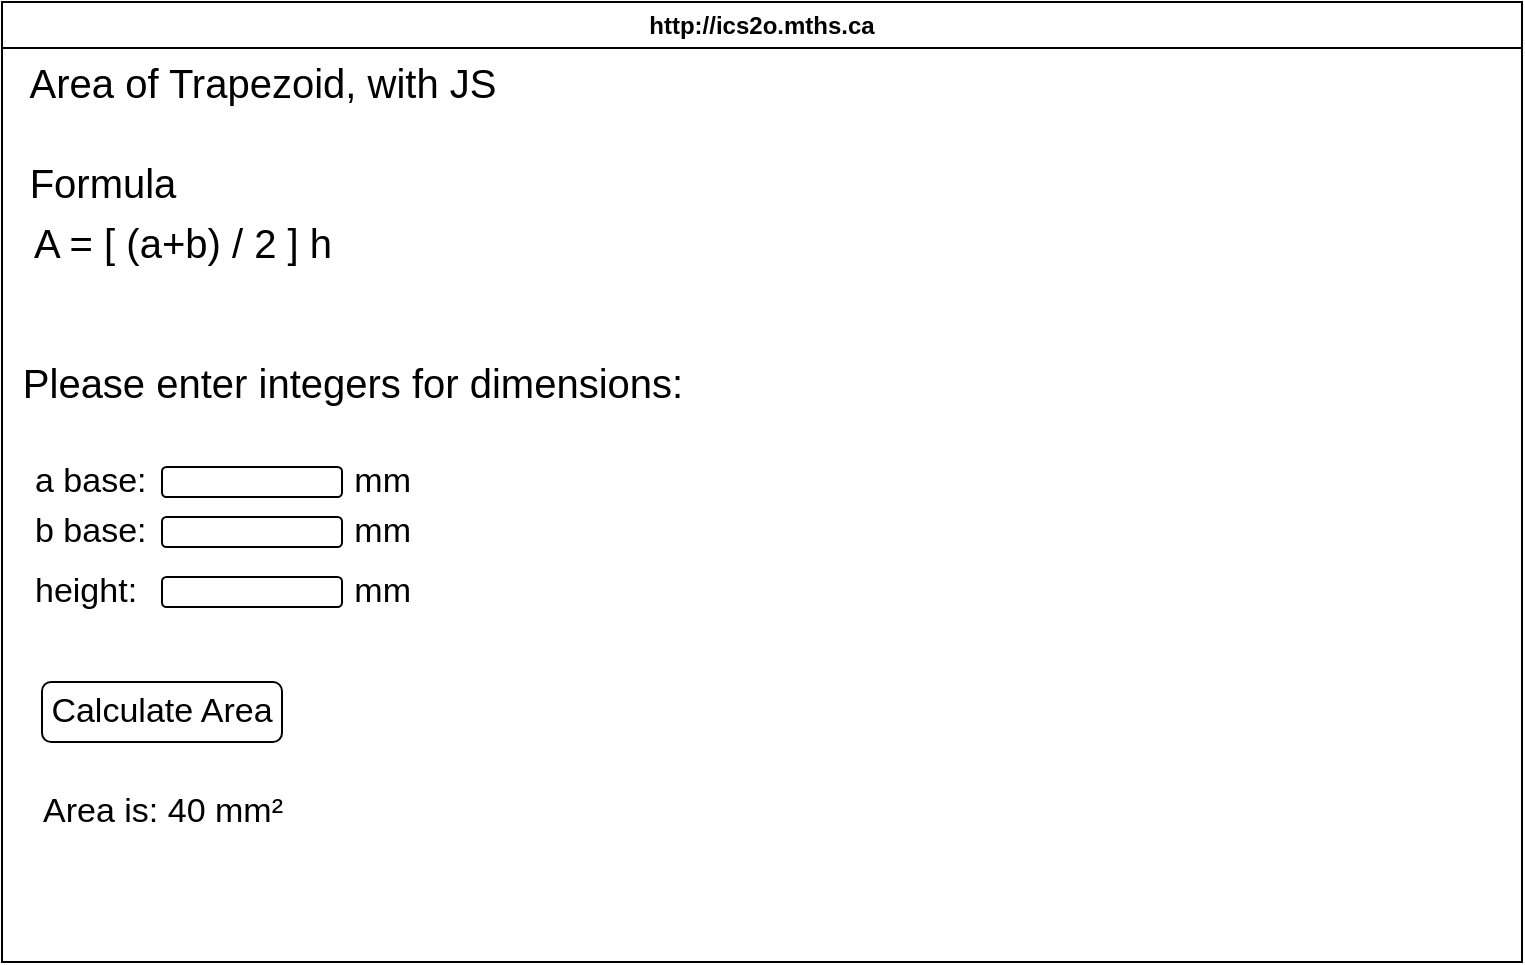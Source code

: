 <mxfile>
    <diagram id="HIP3nbAZw_EuaXWnEj3U" name="Page-1">
        <mxGraphModel dx="606" dy="512" grid="1" gridSize="10" guides="1" tooltips="1" connect="1" arrows="1" fold="1" page="1" pageScale="1" pageWidth="850" pageHeight="1100" math="0" shadow="0">
            <root>
                <mxCell id="0"/>
                <mxCell id="1" parent="0"/>
                <mxCell id="7" value="http://ics2o.mths.ca" style="swimlane;whiteSpace=wrap;html=1;align=center;" parent="1" vertex="1">
                    <mxGeometry x="50" y="40" width="760" height="480" as="geometry"/>
                </mxCell>
                <mxCell id="9" value="Area of Trapezoid, with JS" style="text;html=1;align=center;verticalAlign=middle;resizable=0;points=[];autosize=1;strokeColor=none;fillColor=none;fontStyle=0;fontSize=20;" vertex="1" parent="7">
                    <mxGeometry y="20" width="260" height="40" as="geometry"/>
                </mxCell>
                <mxCell id="10" value="Formula" style="text;html=1;align=center;verticalAlign=middle;resizable=0;points=[];autosize=1;strokeColor=none;fillColor=none;fontSize=20;" vertex="1" parent="7">
                    <mxGeometry y="70" width="100" height="40" as="geometry"/>
                </mxCell>
                <mxCell id="11" value="A = [ (a+b) / 2 ] h" style="text;html=1;align=center;verticalAlign=middle;resizable=0;points=[];autosize=1;strokeColor=none;fillColor=none;fontSize=20;" vertex="1" parent="7">
                    <mxGeometry y="100" width="180" height="40" as="geometry"/>
                </mxCell>
                <mxCell id="12" value="Please enter integers for dimensions:" style="text;html=1;align=center;verticalAlign=middle;resizable=0;points=[];autosize=1;strokeColor=none;fillColor=none;fontSize=20;" vertex="1" parent="7">
                    <mxGeometry y="170" width="350" height="40" as="geometry"/>
                </mxCell>
                <mxCell id="13" value="a base:&amp;nbsp; &amp;nbsp; &amp;nbsp; &amp;nbsp; &amp;nbsp; &amp;nbsp; &amp;nbsp; &amp;nbsp; &amp;nbsp; &amp;nbsp; &amp;nbsp; mm" style="text;html=1;align=center;verticalAlign=middle;resizable=0;points=[];autosize=1;strokeColor=none;fillColor=none;fontSize=17;" vertex="1" parent="7">
                    <mxGeometry y="225" width="220" height="30" as="geometry"/>
                </mxCell>
                <mxCell id="14" value="b base:&amp;nbsp; &amp;nbsp; &amp;nbsp; &amp;nbsp; &amp;nbsp; &amp;nbsp; &amp;nbsp; &amp;nbsp; &amp;nbsp; &amp;nbsp; &amp;nbsp; mm" style="text;html=1;align=center;verticalAlign=middle;resizable=0;points=[];autosize=1;strokeColor=none;fillColor=none;fontSize=17;" vertex="1" parent="7">
                    <mxGeometry y="250" width="220" height="30" as="geometry"/>
                </mxCell>
                <mxCell id="15" value="height:&amp;nbsp; &amp;nbsp; &amp;nbsp; &amp;nbsp; &amp;nbsp; &amp;nbsp; &amp;nbsp; &amp;nbsp; &amp;nbsp; &amp;nbsp; &amp;nbsp; &amp;nbsp;mm" style="text;html=1;align=center;verticalAlign=middle;resizable=0;points=[];autosize=1;strokeColor=none;fillColor=none;fontSize=17;" vertex="1" parent="7">
                    <mxGeometry y="280" width="220" height="30" as="geometry"/>
                </mxCell>
                <mxCell id="16" value="" style="rounded=1;whiteSpace=wrap;html=1;fontSize=17;" vertex="1" parent="7">
                    <mxGeometry x="80" y="232.5" width="90" height="15" as="geometry"/>
                </mxCell>
                <mxCell id="18" value="" style="rounded=1;whiteSpace=wrap;html=1;fontSize=17;" vertex="1" parent="7">
                    <mxGeometry x="80" y="257.5" width="90" height="15" as="geometry"/>
                </mxCell>
                <mxCell id="19" value="" style="rounded=1;whiteSpace=wrap;html=1;fontSize=17;" vertex="1" parent="7">
                    <mxGeometry x="80" y="287.5" width="90" height="15" as="geometry"/>
                </mxCell>
                <mxCell id="20" value="Calculate Area" style="rounded=1;whiteSpace=wrap;html=1;fontSize=17;" vertex="1" parent="7">
                    <mxGeometry x="20" y="340" width="120" height="30" as="geometry"/>
                </mxCell>
                <mxCell id="21" value="Area is: 40 mm²" style="text;html=1;align=center;verticalAlign=middle;resizable=0;points=[];autosize=1;strokeColor=none;fillColor=none;fontSize=17;" vertex="1" parent="7">
                    <mxGeometry x="10" y="390" width="140" height="30" as="geometry"/>
                </mxCell>
            </root>
        </mxGraphModel>
    </diagram>
</mxfile>